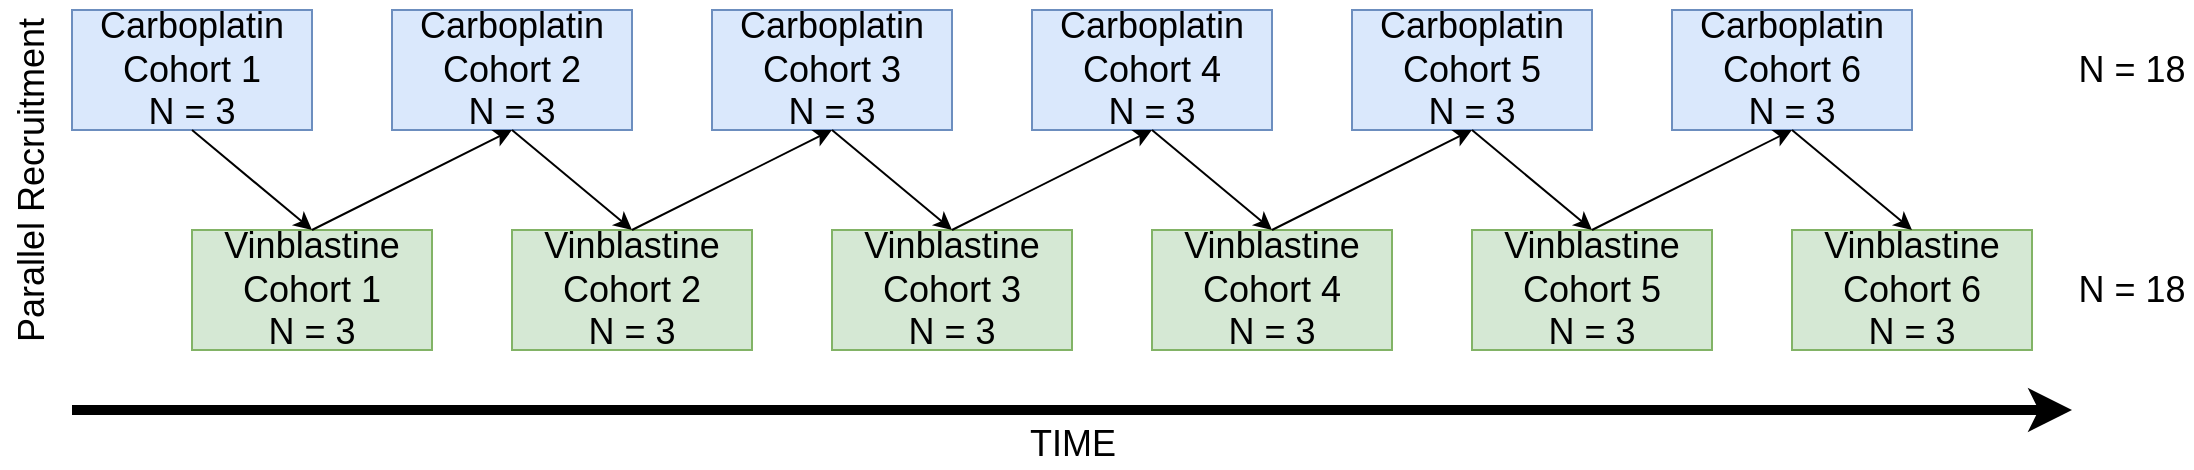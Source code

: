 <mxfile version="21.2.2" type="device">
  <diagram name="Page-1" id="JQdSxkQeN0NGsxW3m0uD">
    <mxGraphModel dx="1158" dy="783" grid="1" gridSize="10" guides="1" tooltips="1" connect="1" arrows="1" fold="1" page="1" pageScale="1" pageWidth="850" pageHeight="1100" math="0" shadow="0">
      <root>
        <mxCell id="0" />
        <mxCell id="1" parent="0" />
        <mxCell id="oL68sXF6QdIfhFeXQwDU-1" value="Carboplatin&lt;br style=&quot;font-size: 18px;&quot;&gt;Cohort 1&lt;br style=&quot;font-size: 18px;&quot;&gt;N = 3" style="rounded=0;whiteSpace=wrap;html=1;fillColor=#dae8fc;strokeColor=#6c8ebf;fontSize=18;" vertex="1" parent="1">
          <mxGeometry x="40" y="40" width="120" height="60" as="geometry" />
        </mxCell>
        <mxCell id="oL68sXF6QdIfhFeXQwDU-2" value="Vinblastine&lt;br style=&quot;font-size: 18px;&quot;&gt;Cohort 1&lt;br style=&quot;font-size: 18px;&quot;&gt;N = 3" style="rounded=0;whiteSpace=wrap;html=1;fillColor=#d5e8d4;strokeColor=#82b366;fontSize=18;" vertex="1" parent="1">
          <mxGeometry x="100" y="150" width="120" height="60" as="geometry" />
        </mxCell>
        <mxCell id="oL68sXF6QdIfhFeXQwDU-3" value="" style="endArrow=classic;html=1;rounded=0;exitX=0.5;exitY=1;exitDx=0;exitDy=0;entryX=0.5;entryY=0;entryDx=0;entryDy=0;" edge="1" parent="1" source="oL68sXF6QdIfhFeXQwDU-1" target="oL68sXF6QdIfhFeXQwDU-2">
          <mxGeometry width="50" height="50" relative="1" as="geometry">
            <mxPoint x="360" y="280" as="sourcePoint" />
            <mxPoint x="410" y="230" as="targetPoint" />
          </mxGeometry>
        </mxCell>
        <mxCell id="oL68sXF6QdIfhFeXQwDU-4" value="Carboplatin&lt;br style=&quot;font-size: 18px;&quot;&gt;Cohort 2&lt;br style=&quot;font-size: 18px;&quot;&gt;N = 3" style="rounded=0;whiteSpace=wrap;html=1;fillColor=#dae8fc;strokeColor=#6c8ebf;fontSize=18;" vertex="1" parent="1">
          <mxGeometry x="200" y="40" width="120" height="60" as="geometry" />
        </mxCell>
        <mxCell id="oL68sXF6QdIfhFeXQwDU-5" value="Carboplatin&lt;br style=&quot;font-size: 18px;&quot;&gt;Cohort 3&lt;br style=&quot;font-size: 18px;&quot;&gt;N = 3" style="rounded=0;whiteSpace=wrap;html=1;fillColor=#dae8fc;strokeColor=#6c8ebf;fontSize=18;" vertex="1" parent="1">
          <mxGeometry x="360" y="40" width="120" height="60" as="geometry" />
        </mxCell>
        <mxCell id="oL68sXF6QdIfhFeXQwDU-6" value="Carboplatin&lt;br style=&quot;font-size: 18px;&quot;&gt;Cohort 4&lt;br style=&quot;font-size: 18px;&quot;&gt;N = 3" style="rounded=0;whiteSpace=wrap;html=1;fillColor=#dae8fc;strokeColor=#6c8ebf;fontSize=18;" vertex="1" parent="1">
          <mxGeometry x="520" y="40" width="120" height="60" as="geometry" />
        </mxCell>
        <mxCell id="oL68sXF6QdIfhFeXQwDU-7" value="Carboplatin&lt;br style=&quot;font-size: 18px;&quot;&gt;Cohort 5&lt;br style=&quot;font-size: 18px;&quot;&gt;N = 3" style="rounded=0;whiteSpace=wrap;html=1;fillColor=#dae8fc;strokeColor=#6c8ebf;fontSize=18;" vertex="1" parent="1">
          <mxGeometry x="680" y="40" width="120" height="60" as="geometry" />
        </mxCell>
        <mxCell id="oL68sXF6QdIfhFeXQwDU-8" value="Carboplatin&lt;br style=&quot;font-size: 18px;&quot;&gt;Cohort 6&lt;br style=&quot;font-size: 18px;&quot;&gt;N = 3" style="rounded=0;whiteSpace=wrap;html=1;fillColor=#dae8fc;strokeColor=#6c8ebf;fontSize=18;" vertex="1" parent="1">
          <mxGeometry x="840" y="40" width="120" height="60" as="geometry" />
        </mxCell>
        <mxCell id="oL68sXF6QdIfhFeXQwDU-9" value="Vinblastine&lt;br style=&quot;font-size: 18px;&quot;&gt;Cohort 2&lt;br style=&quot;font-size: 18px;&quot;&gt;N = 3" style="rounded=0;whiteSpace=wrap;html=1;fillColor=#d5e8d4;strokeColor=#82b366;fontSize=18;" vertex="1" parent="1">
          <mxGeometry x="260" y="150" width="120" height="60" as="geometry" />
        </mxCell>
        <mxCell id="oL68sXF6QdIfhFeXQwDU-10" value="Vinblastine&lt;br style=&quot;font-size: 18px;&quot;&gt;Cohort 3&lt;br style=&quot;font-size: 18px;&quot;&gt;N = 3" style="rounded=0;whiteSpace=wrap;html=1;fillColor=#d5e8d4;strokeColor=#82b366;fontSize=18;" vertex="1" parent="1">
          <mxGeometry x="420" y="150" width="120" height="60" as="geometry" />
        </mxCell>
        <mxCell id="oL68sXF6QdIfhFeXQwDU-11" value="Vinblastine&lt;br style=&quot;font-size: 18px;&quot;&gt;Cohort 4&lt;br style=&quot;font-size: 18px;&quot;&gt;N = 3" style="rounded=0;whiteSpace=wrap;html=1;fillColor=#d5e8d4;strokeColor=#82b366;fontSize=18;" vertex="1" parent="1">
          <mxGeometry x="580" y="150" width="120" height="60" as="geometry" />
        </mxCell>
        <mxCell id="oL68sXF6QdIfhFeXQwDU-12" value="Vinblastine&lt;br style=&quot;font-size: 18px;&quot;&gt;Cohort 5&lt;br&gt;N = 3" style="rounded=0;whiteSpace=wrap;html=1;fillColor=#d5e8d4;strokeColor=#82b366;fontSize=18;" vertex="1" parent="1">
          <mxGeometry x="740" y="150" width="120" height="60" as="geometry" />
        </mxCell>
        <mxCell id="oL68sXF6QdIfhFeXQwDU-13" value="Vinblastine&lt;br style=&quot;font-size: 18px;&quot;&gt;Cohort 6&lt;br style=&quot;font-size: 18px;&quot;&gt;N = 3" style="rounded=0;whiteSpace=wrap;html=1;fillColor=#d5e8d4;strokeColor=#82b366;fontSize=18;" vertex="1" parent="1">
          <mxGeometry x="900" y="150" width="120" height="60" as="geometry" />
        </mxCell>
        <mxCell id="oL68sXF6QdIfhFeXQwDU-14" value="" style="endArrow=classic;html=1;rounded=0;exitX=0.5;exitY=0;exitDx=0;exitDy=0;entryX=0.5;entryY=1;entryDx=0;entryDy=0;" edge="1" parent="1" source="oL68sXF6QdIfhFeXQwDU-2" target="oL68sXF6QdIfhFeXQwDU-4">
          <mxGeometry width="50" height="50" relative="1" as="geometry">
            <mxPoint x="270" y="150" as="sourcePoint" />
            <mxPoint x="320" y="100" as="targetPoint" />
          </mxGeometry>
        </mxCell>
        <mxCell id="oL68sXF6QdIfhFeXQwDU-15" value="" style="endArrow=classic;html=1;rounded=0;exitX=0.5;exitY=1;exitDx=0;exitDy=0;entryX=0.5;entryY=0;entryDx=0;entryDy=0;" edge="1" parent="1" source="oL68sXF6QdIfhFeXQwDU-4" target="oL68sXF6QdIfhFeXQwDU-9">
          <mxGeometry width="50" height="50" relative="1" as="geometry">
            <mxPoint x="270" y="150" as="sourcePoint" />
            <mxPoint x="320" y="100" as="targetPoint" />
          </mxGeometry>
        </mxCell>
        <mxCell id="oL68sXF6QdIfhFeXQwDU-16" value="" style="endArrow=classic;html=1;rounded=0;exitX=0.5;exitY=1;exitDx=0;exitDy=0;entryX=0.5;entryY=0;entryDx=0;entryDy=0;" edge="1" parent="1" source="oL68sXF6QdIfhFeXQwDU-5" target="oL68sXF6QdIfhFeXQwDU-10">
          <mxGeometry width="50" height="50" relative="1" as="geometry">
            <mxPoint x="270" y="110" as="sourcePoint" />
            <mxPoint x="330" y="160" as="targetPoint" />
          </mxGeometry>
        </mxCell>
        <mxCell id="oL68sXF6QdIfhFeXQwDU-17" value="" style="endArrow=classic;html=1;rounded=0;entryX=0.5;entryY=1;entryDx=0;entryDy=0;exitX=0.5;exitY=0;exitDx=0;exitDy=0;" edge="1" parent="1" source="oL68sXF6QdIfhFeXQwDU-9" target="oL68sXF6QdIfhFeXQwDU-5">
          <mxGeometry width="50" height="50" relative="1" as="geometry">
            <mxPoint x="270" y="150" as="sourcePoint" />
            <mxPoint x="320" y="100" as="targetPoint" />
          </mxGeometry>
        </mxCell>
        <mxCell id="oL68sXF6QdIfhFeXQwDU-18" value="" style="endArrow=classic;html=1;rounded=0;exitX=0.5;exitY=1;exitDx=0;exitDy=0;entryX=0.5;entryY=0;entryDx=0;entryDy=0;" edge="1" parent="1" source="oL68sXF6QdIfhFeXQwDU-6" target="oL68sXF6QdIfhFeXQwDU-11">
          <mxGeometry width="50" height="50" relative="1" as="geometry">
            <mxPoint x="430" y="110" as="sourcePoint" />
            <mxPoint x="490" y="160" as="targetPoint" />
          </mxGeometry>
        </mxCell>
        <mxCell id="oL68sXF6QdIfhFeXQwDU-19" value="" style="endArrow=classic;html=1;rounded=0;exitX=0.5;exitY=0;exitDx=0;exitDy=0;entryX=0.5;entryY=1;entryDx=0;entryDy=0;" edge="1" parent="1" source="oL68sXF6QdIfhFeXQwDU-10" target="oL68sXF6QdIfhFeXQwDU-6">
          <mxGeometry width="50" height="50" relative="1" as="geometry">
            <mxPoint x="520" y="150" as="sourcePoint" />
            <mxPoint x="570" y="100" as="targetPoint" />
          </mxGeometry>
        </mxCell>
        <mxCell id="oL68sXF6QdIfhFeXQwDU-20" value="" style="endArrow=classic;html=1;rounded=0;exitX=0.5;exitY=0;exitDx=0;exitDy=0;entryX=0.5;entryY=1;entryDx=0;entryDy=0;" edge="1" parent="1" source="oL68sXF6QdIfhFeXQwDU-11" target="oL68sXF6QdIfhFeXQwDU-7">
          <mxGeometry width="50" height="50" relative="1" as="geometry">
            <mxPoint x="520" y="150" as="sourcePoint" />
            <mxPoint x="570" y="100" as="targetPoint" />
          </mxGeometry>
        </mxCell>
        <mxCell id="oL68sXF6QdIfhFeXQwDU-21" value="" style="endArrow=classic;html=1;rounded=0;exitX=0.5;exitY=1;exitDx=0;exitDy=0;entryX=0.5;entryY=0;entryDx=0;entryDy=0;" edge="1" parent="1" source="oL68sXF6QdIfhFeXQwDU-7" target="oL68sXF6QdIfhFeXQwDU-12">
          <mxGeometry width="50" height="50" relative="1" as="geometry">
            <mxPoint x="520" y="150" as="sourcePoint" />
            <mxPoint x="570" y="100" as="targetPoint" />
          </mxGeometry>
        </mxCell>
        <mxCell id="oL68sXF6QdIfhFeXQwDU-22" value="" style="endArrow=classic;html=1;rounded=0;exitX=0.5;exitY=0;exitDx=0;exitDy=0;entryX=0.5;entryY=1;entryDx=0;entryDy=0;" edge="1" parent="1" source="oL68sXF6QdIfhFeXQwDU-12" target="oL68sXF6QdIfhFeXQwDU-8">
          <mxGeometry width="50" height="50" relative="1" as="geometry">
            <mxPoint x="720" y="150" as="sourcePoint" />
            <mxPoint x="770" y="100" as="targetPoint" />
          </mxGeometry>
        </mxCell>
        <mxCell id="oL68sXF6QdIfhFeXQwDU-23" value="" style="endArrow=classic;html=1;rounded=0;exitX=0.5;exitY=1;exitDx=0;exitDy=0;entryX=0.5;entryY=0;entryDx=0;entryDy=0;" edge="1" parent="1" source="oL68sXF6QdIfhFeXQwDU-8" target="oL68sXF6QdIfhFeXQwDU-13">
          <mxGeometry width="50" height="50" relative="1" as="geometry">
            <mxPoint x="720" y="150" as="sourcePoint" />
            <mxPoint x="770" y="100" as="targetPoint" />
          </mxGeometry>
        </mxCell>
        <mxCell id="oL68sXF6QdIfhFeXQwDU-24" value="TIME" style="endArrow=classic;html=1;rounded=0;strokeWidth=5;fontSize=18;labelPosition=center;verticalLabelPosition=bottom;align=center;verticalAlign=top;" edge="1" parent="1">
          <mxGeometry width="50" height="50" relative="1" as="geometry">
            <mxPoint x="40" y="240" as="sourcePoint" />
            <mxPoint x="1040" y="240" as="targetPoint" />
          </mxGeometry>
        </mxCell>
        <mxCell id="oL68sXF6QdIfhFeXQwDU-26" value="Parallel Recruitment" style="text;html=1;strokeColor=none;fillColor=none;align=center;verticalAlign=middle;whiteSpace=wrap;rounded=0;fontSize=18;rotation=-90;" vertex="1" parent="1">
          <mxGeometry x="-70" y="110" width="180" height="30" as="geometry" />
        </mxCell>
        <mxCell id="oL68sXF6QdIfhFeXQwDU-27" value="N = 18" style="text;html=1;strokeColor=none;fillColor=none;align=center;verticalAlign=middle;whiteSpace=wrap;rounded=0;fontSize=18;" vertex="1" parent="1">
          <mxGeometry x="1040" y="55" width="60" height="30" as="geometry" />
        </mxCell>
        <mxCell id="oL68sXF6QdIfhFeXQwDU-28" value="N = 18" style="text;html=1;strokeColor=none;fillColor=none;align=center;verticalAlign=middle;whiteSpace=wrap;rounded=0;fontSize=18;" vertex="1" parent="1">
          <mxGeometry x="1040" y="165" width="60" height="30" as="geometry" />
        </mxCell>
      </root>
    </mxGraphModel>
  </diagram>
</mxfile>
